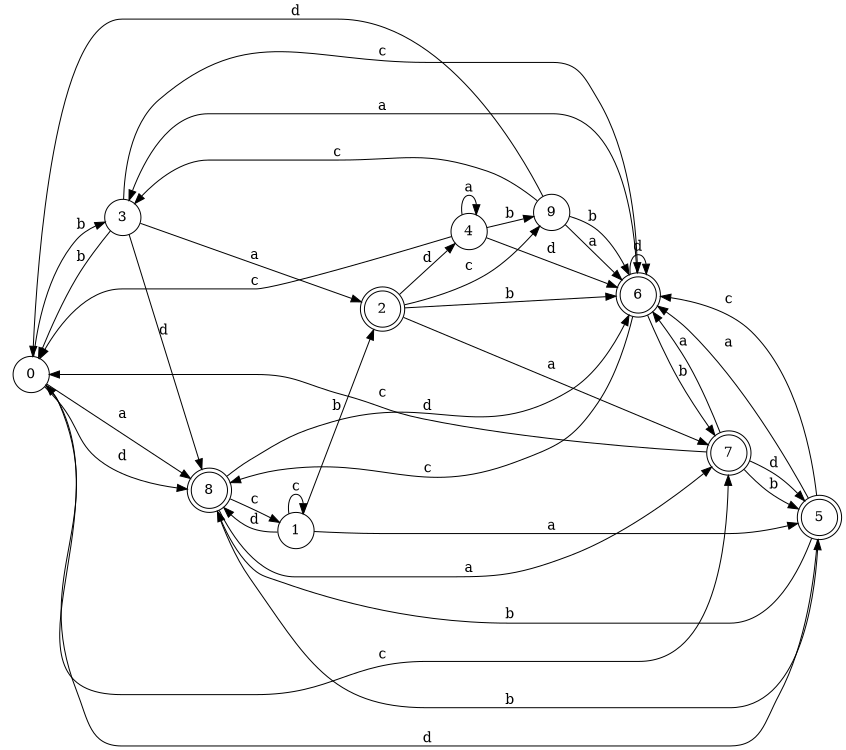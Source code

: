digraph n8_6 {
__start0 [label="" shape="none"];

rankdir=LR;
size="8,5";

s0 [style="filled", color="black", fillcolor="white" shape="circle", label="0"];
s1 [style="filled", color="black", fillcolor="white" shape="circle", label="1"];
s2 [style="rounded,filled", color="black", fillcolor="white" shape="doublecircle", label="2"];
s3 [style="filled", color="black", fillcolor="white" shape="circle", label="3"];
s4 [style="filled", color="black", fillcolor="white" shape="circle", label="4"];
s5 [style="rounded,filled", color="black", fillcolor="white" shape="doublecircle", label="5"];
s6 [style="rounded,filled", color="black", fillcolor="white" shape="doublecircle", label="6"];
s7 [style="rounded,filled", color="black", fillcolor="white" shape="doublecircle", label="7"];
s8 [style="rounded,filled", color="black", fillcolor="white" shape="doublecircle", label="8"];
s9 [style="filled", color="black", fillcolor="white" shape="circle", label="9"];
s0 -> s8 [label="a"];
s0 -> s3 [label="b"];
s0 -> s7 [label="c"];
s0 -> s8 [label="d"];
s1 -> s5 [label="a"];
s1 -> s2 [label="b"];
s1 -> s1 [label="c"];
s1 -> s8 [label="d"];
s2 -> s7 [label="a"];
s2 -> s6 [label="b"];
s2 -> s9 [label="c"];
s2 -> s4 [label="d"];
s3 -> s2 [label="a"];
s3 -> s0 [label="b"];
s3 -> s6 [label="c"];
s3 -> s8 [label="d"];
s4 -> s4 [label="a"];
s4 -> s9 [label="b"];
s4 -> s0 [label="c"];
s4 -> s6 [label="d"];
s5 -> s6 [label="a"];
s5 -> s8 [label="b"];
s5 -> s6 [label="c"];
s5 -> s0 [label="d"];
s6 -> s3 [label="a"];
s6 -> s7 [label="b"];
s6 -> s8 [label="c"];
s6 -> s6 [label="d"];
s7 -> s6 [label="a"];
s7 -> s5 [label="b"];
s7 -> s0 [label="c"];
s7 -> s5 [label="d"];
s8 -> s7 [label="a"];
s8 -> s5 [label="b"];
s8 -> s1 [label="c"];
s8 -> s6 [label="d"];
s9 -> s6 [label="a"];
s9 -> s6 [label="b"];
s9 -> s3 [label="c"];
s9 -> s0 [label="d"];

}